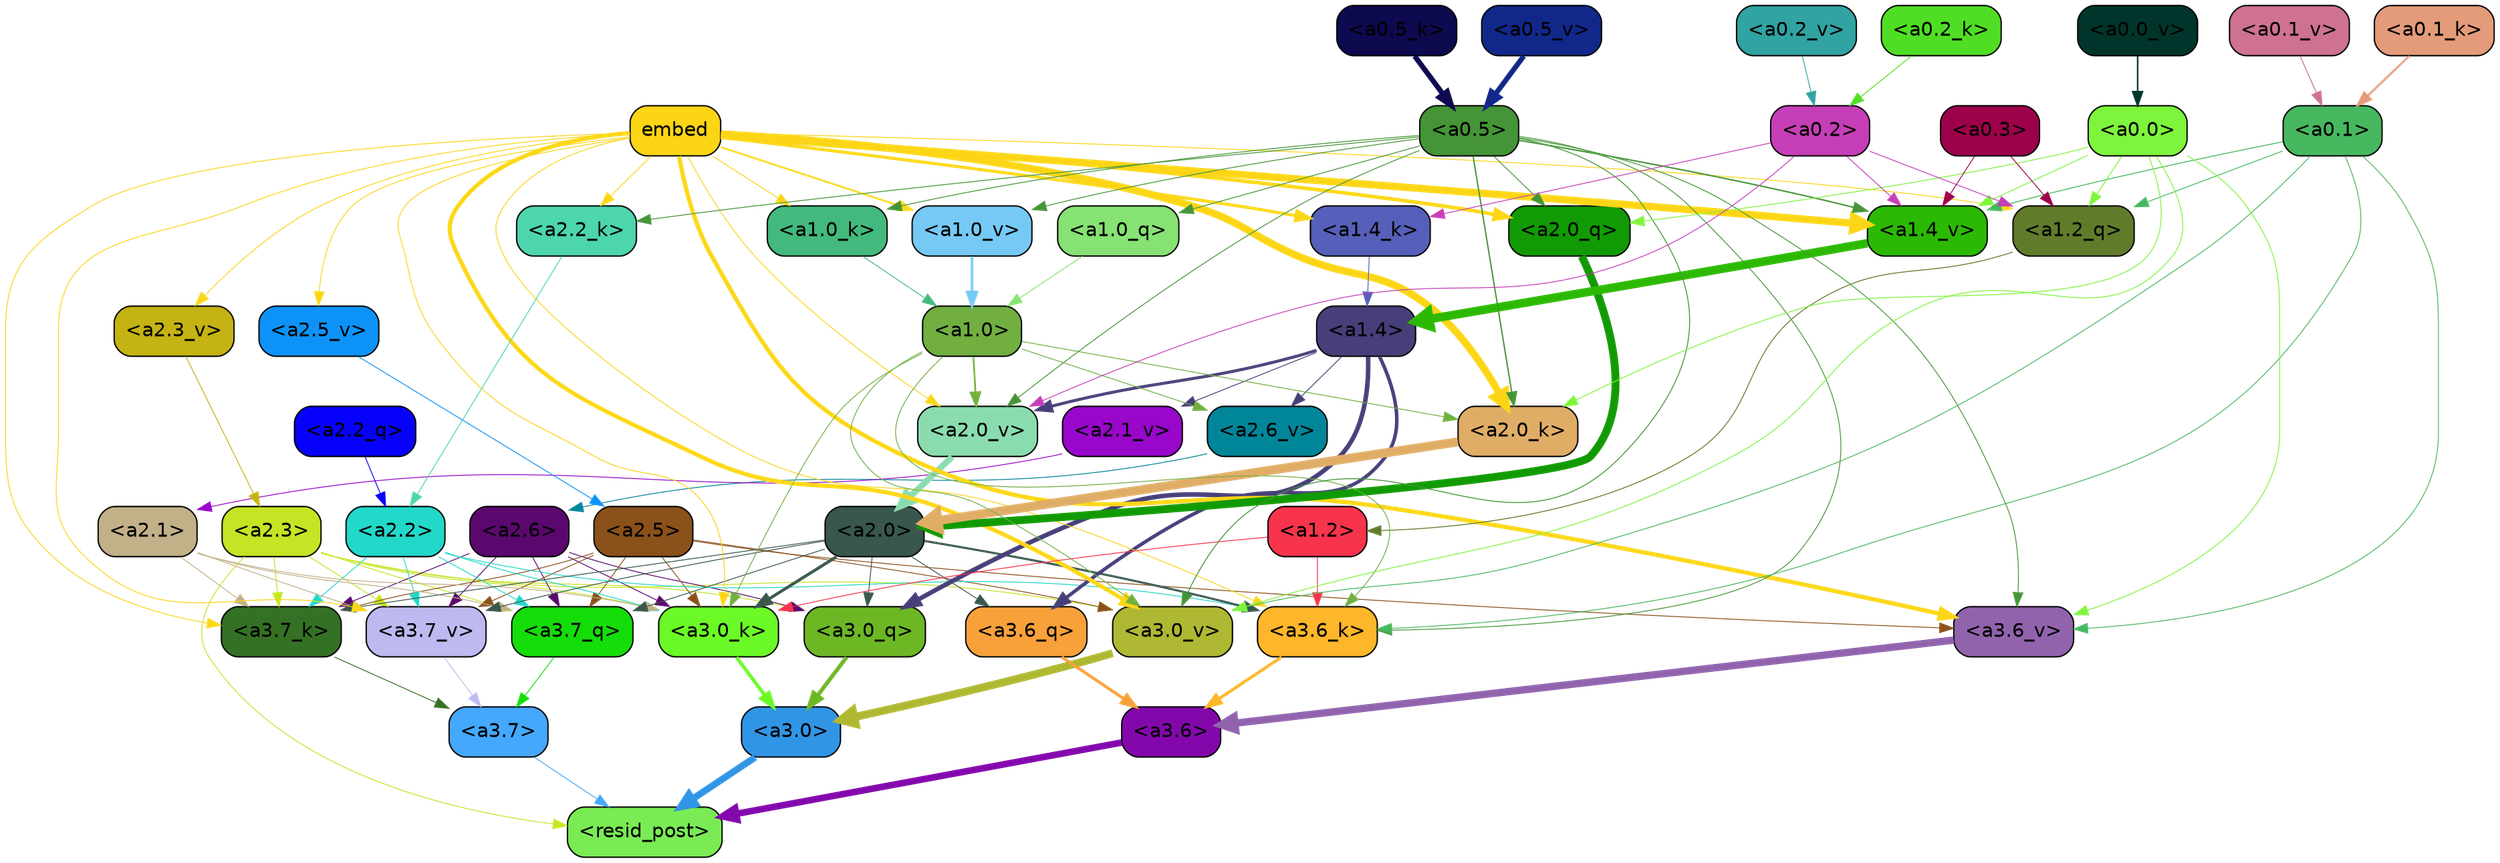 strict digraph "" {
	graph [bgcolor=transparent,
		layout=dot,
		overlap=false,
		splines=true
	];
	"<a3.7>"	[color=black,
		fillcolor="#44a8fd",
		fontname=Helvetica,
		shape=box,
		style="filled, rounded"];
	"<resid_post>"	[color=black,
		fillcolor="#7aeb54",
		fontname=Helvetica,
		shape=box,
		style="filled, rounded"];
	"<a3.7>" -> "<resid_post>"	[color="#44a8fd",
		penwidth=0.6];
	"<a3.6>"	[color=black,
		fillcolor="#8308ac",
		fontname=Helvetica,
		shape=box,
		style="filled, rounded"];
	"<a3.6>" -> "<resid_post>"	[color="#8308ac",
		penwidth=4.753257989883423];
	"<a3.0>"	[color=black,
		fillcolor="#3195e6",
		fontname=Helvetica,
		shape=box,
		style="filled, rounded"];
	"<a3.0>" -> "<resid_post>"	[color="#3195e6",
		penwidth=4.90053927898407];
	"<a2.3>"	[color=black,
		fillcolor="#c6e423",
		fontname=Helvetica,
		shape=box,
		style="filled, rounded"];
	"<a2.3>" -> "<resid_post>"	[color="#c6e423",
		penwidth=0.6];
	"<a3.7_q>"	[color=black,
		fillcolor="#14dd09",
		fontname=Helvetica,
		shape=box,
		style="filled, rounded"];
	"<a2.3>" -> "<a3.7_q>"	[color="#c6e423",
		penwidth=0.6];
	"<a3.0_q>"	[color=black,
		fillcolor="#6db725",
		fontname=Helvetica,
		shape=box,
		style="filled, rounded"];
	"<a2.3>" -> "<a3.0_q>"	[color="#c6e423",
		penwidth=0.6];
	"<a3.7_k>"	[color=black,
		fillcolor="#357124",
		fontname=Helvetica,
		shape=box,
		style="filled, rounded"];
	"<a2.3>" -> "<a3.7_k>"	[color="#c6e423",
		penwidth=0.6];
	"<a3.0_k>"	[color=black,
		fillcolor="#6bfa27",
		fontname=Helvetica,
		shape=box,
		style="filled, rounded"];
	"<a2.3>" -> "<a3.0_k>"	[color="#c6e423",
		penwidth=0.6];
	"<a3.7_v>"	[color=black,
		fillcolor="#bcbaef",
		fontname=Helvetica,
		shape=box,
		style="filled, rounded"];
	"<a2.3>" -> "<a3.7_v>"	[color="#c6e423",
		penwidth=0.6];
	"<a3.0_v>"	[color=black,
		fillcolor="#afb832",
		fontname=Helvetica,
		shape=box,
		style="filled, rounded"];
	"<a2.3>" -> "<a3.0_v>"	[color="#c6e423",
		penwidth=0.6];
	"<a3.7_q>" -> "<a3.7>"	[color="#14dd09",
		penwidth=0.6];
	"<a3.6_q>"	[color=black,
		fillcolor="#f8a13a",
		fontname=Helvetica,
		shape=box,
		style="filled, rounded"];
	"<a3.6_q>" -> "<a3.6>"	[color="#f8a13a",
		penwidth=2.160832464694977];
	"<a3.0_q>" -> "<a3.0>"	[color="#6db725",
		penwidth=2.870753765106201];
	"<a3.7_k>" -> "<a3.7>"	[color="#357124",
		penwidth=0.6];
	"<a3.6_k>"	[color=black,
		fillcolor="#feb62a",
		fontname=Helvetica,
		shape=box,
		style="filled, rounded"];
	"<a3.6_k>" -> "<a3.6>"	[color="#feb62a",
		penwidth=2.13908451795578];
	"<a3.0_k>" -> "<a3.0>"	[color="#6bfa27",
		penwidth=2.520303964614868];
	"<a3.7_v>" -> "<a3.7>"	[color="#bcbaef",
		penwidth=0.6];
	"<a3.6_v>"	[color=black,
		fillcolor="#9163ad",
		fontname=Helvetica,
		shape=box,
		style="filled, rounded"];
	"<a3.6_v>" -> "<a3.6>"	[color="#9163ad",
		penwidth=5.297133803367615];
	"<a3.0_v>" -> "<a3.0>"	[color="#afb832",
		penwidth=5.680712580680847];
	"<a2.6>"	[color=black,
		fillcolor="#5a086e",
		fontname=Helvetica,
		shape=box,
		style="filled, rounded"];
	"<a2.6>" -> "<a3.7_q>"	[color="#5a086e",
		penwidth=0.6];
	"<a2.6>" -> "<a3.0_q>"	[color="#5a086e",
		penwidth=0.6];
	"<a2.6>" -> "<a3.7_k>"	[color="#5a086e",
		penwidth=0.6];
	"<a2.6>" -> "<a3.0_k>"	[color="#5a086e",
		penwidth=0.6];
	"<a2.6>" -> "<a3.7_v>"	[color="#5a086e",
		penwidth=0.6];
	"<a2.5>"	[color=black,
		fillcolor="#8a511b",
		fontname=Helvetica,
		shape=box,
		style="filled, rounded"];
	"<a2.5>" -> "<a3.7_q>"	[color="#8a511b",
		penwidth=0.6];
	"<a2.5>" -> "<a3.7_k>"	[color="#8a511b",
		penwidth=0.6];
	"<a2.5>" -> "<a3.0_k>"	[color="#8a511b",
		penwidth=0.6];
	"<a2.5>" -> "<a3.7_v>"	[color="#8a511b",
		penwidth=0.6];
	"<a2.5>" -> "<a3.6_v>"	[color="#8a511b",
		penwidth=0.6];
	"<a2.5>" -> "<a3.0_v>"	[color="#8a511b",
		penwidth=0.6];
	"<a2.2>"	[color=black,
		fillcolor="#22d8c9",
		fontname=Helvetica,
		shape=box,
		style="filled, rounded"];
	"<a2.2>" -> "<a3.7_q>"	[color="#22d8c9",
		penwidth=0.6];
	"<a2.2>" -> "<a3.7_k>"	[color="#22d8c9",
		penwidth=0.6];
	"<a2.2>" -> "<a3.6_k>"	[color="#22d8c9",
		penwidth=0.6];
	"<a2.2>" -> "<a3.0_k>"	[color="#22d8c9",
		penwidth=0.6];
	"<a2.2>" -> "<a3.7_v>"	[color="#22d8c9",
		penwidth=0.6];
	"<a2.1>"	[color=black,
		fillcolor="#c2b088",
		fontname=Helvetica,
		shape=box,
		style="filled, rounded"];
	"<a2.1>" -> "<a3.7_q>"	[color="#c2b088",
		penwidth=0.6];
	"<a2.1>" -> "<a3.7_k>"	[color="#c2b088",
		penwidth=0.6];
	"<a2.1>" -> "<a3.0_k>"	[color="#c2b088",
		penwidth=0.6];
	"<a2.1>" -> "<a3.7_v>"	[color="#c2b088",
		penwidth=0.6];
	"<a2.0>"	[color=black,
		fillcolor="#39574d",
		fontname=Helvetica,
		shape=box,
		style="filled, rounded"];
	"<a2.0>" -> "<a3.7_q>"	[color="#39574d",
		penwidth=0.6];
	"<a2.0>" -> "<a3.6_q>"	[color="#39574d",
		penwidth=0.6];
	"<a2.0>" -> "<a3.0_q>"	[color="#39574d",
		penwidth=0.6];
	"<a2.0>" -> "<a3.7_k>"	[color="#39574d",
		penwidth=0.6];
	"<a2.0>" -> "<a3.6_k>"	[color="#39574d",
		penwidth=1.5348684191703796];
	"<a2.0>" -> "<a3.0_k>"	[color="#39574d",
		penwidth=2.172017753124237];
	"<a2.0>" -> "<a3.7_v>"	[color="#39574d",
		penwidth=0.6];
	"<a1.4>"	[color=black,
		fillcolor="#463f79",
		fontname=Helvetica,
		shape=box,
		style="filled, rounded"];
	"<a1.4>" -> "<a3.6_q>"	[color="#463f79",
		penwidth=2.532623291015625];
	"<a1.4>" -> "<a3.0_q>"	[color="#463f79",
		penwidth=3.2595192790031433];
	"<a2.6_v>"	[color=black,
		fillcolor="#018699",
		fontname=Helvetica,
		shape=box,
		style="filled, rounded"];
	"<a1.4>" -> "<a2.6_v>"	[color="#463f79",
		penwidth=0.6];
	"<a2.1_v>"	[color=black,
		fillcolor="#9807ca",
		fontname=Helvetica,
		shape=box,
		style="filled, rounded"];
	"<a1.4>" -> "<a2.1_v>"	[color="#463f79",
		penwidth=0.6];
	"<a2.0_v>"	[color=black,
		fillcolor="#8adcaf",
		fontname=Helvetica,
		shape=box,
		style="filled, rounded"];
	"<a1.4>" -> "<a2.0_v>"	[color="#463f79",
		penwidth=2.1199009865522385];
	embed	[color=black,
		fillcolor="#fbd516",
		fontname=Helvetica,
		shape=box,
		style="filled, rounded"];
	embed -> "<a3.7_k>"	[color="#fbd516",
		penwidth=0.6];
	embed -> "<a3.6_k>"	[color="#fbd516",
		penwidth=0.6];
	embed -> "<a3.0_k>"	[color="#fbd516",
		penwidth=0.6117386221885681];
	embed -> "<a3.7_v>"	[color="#fbd516",
		penwidth=0.6];
	embed -> "<a3.6_v>"	[color="#fbd516",
		penwidth=3.0186105966567993];
	embed -> "<a3.0_v>"	[color="#fbd516",
		penwidth=2.969020187854767];
	"<a2.0_q>"	[color=black,
		fillcolor="#119a03",
		fontname=Helvetica,
		shape=box,
		style="filled, rounded"];
	embed -> "<a2.0_q>"	[color="#fbd516",
		penwidth=2.5791755318641663];
	"<a2.2_k>"	[color=black,
		fillcolor="#4dd5ae",
		fontname=Helvetica,
		shape=box,
		style="filled, rounded"];
	embed -> "<a2.2_k>"	[color="#fbd516",
		penwidth=0.6];
	"<a2.0_k>"	[color=black,
		fillcolor="#e0ad67",
		fontname=Helvetica,
		shape=box,
		style="filled, rounded"];
	embed -> "<a2.0_k>"	[color="#fbd516",
		penwidth=5.307481050491333];
	"<a2.5_v>"	[color=black,
		fillcolor="#0d93f7",
		fontname=Helvetica,
		shape=box,
		style="filled, rounded"];
	embed -> "<a2.5_v>"	[color="#fbd516",
		penwidth=0.6];
	"<a2.3_v>"	[color=black,
		fillcolor="#c4b313",
		fontname=Helvetica,
		shape=box,
		style="filled, rounded"];
	embed -> "<a2.3_v>"	[color="#fbd516",
		penwidth=0.6];
	embed -> "<a2.0_v>"	[color="#fbd516",
		penwidth=0.6];
	"<a1.2_q>"	[color=black,
		fillcolor="#607c2b",
		fontname=Helvetica,
		shape=box,
		style="filled, rounded"];
	embed -> "<a1.2_q>"	[color="#fbd516",
		penwidth=0.6];
	"<a1.4_k>"	[color=black,
		fillcolor="#565fb9",
		fontname=Helvetica,
		shape=box,
		style="filled, rounded"];
	embed -> "<a1.4_k>"	[color="#fbd516",
		penwidth=2.1839776039123535];
	"<a1.0_k>"	[color=black,
		fillcolor="#43b97d",
		fontname=Helvetica,
		shape=box,
		style="filled, rounded"];
	embed -> "<a1.0_k>"	[color="#fbd516",
		penwidth=0.6];
	"<a1.4_v>"	[color=black,
		fillcolor="#2cb904",
		fontname=Helvetica,
		shape=box,
		style="filled, rounded"];
	embed -> "<a1.4_v>"	[color="#fbd516",
		penwidth=5.2540810108184814];
	"<a1.0_v>"	[color=black,
		fillcolor="#76c9f5",
		fontname=Helvetica,
		shape=box,
		style="filled, rounded"];
	embed -> "<a1.0_v>"	[color="#fbd516",
		penwidth=1.3048751950263977];
	"<a1.2>"	[color=black,
		fillcolor="#f7344c",
		fontname=Helvetica,
		shape=box,
		style="filled, rounded"];
	"<a1.2>" -> "<a3.6_k>"	[color="#f7344c",
		penwidth=0.6];
	"<a1.2>" -> "<a3.0_k>"	[color="#f7344c",
		penwidth=0.6];
	"<a1.0>"	[color=black,
		fillcolor="#71af41",
		fontname=Helvetica,
		shape=box,
		style="filled, rounded"];
	"<a1.0>" -> "<a3.6_k>"	[color="#71af41",
		penwidth=0.6];
	"<a1.0>" -> "<a3.0_k>"	[color="#71af41",
		penwidth=0.6];
	"<a1.0>" -> "<a3.0_v>"	[color="#71af41",
		penwidth=0.6];
	"<a1.0>" -> "<a2.0_k>"	[color="#71af41",
		penwidth=0.6];
	"<a1.0>" -> "<a2.6_v>"	[color="#71af41",
		penwidth=0.6];
	"<a1.0>" -> "<a2.0_v>"	[color="#71af41",
		penwidth=1.237271785736084];
	"<a0.5>"	[color=black,
		fillcolor="#459437",
		fontname=Helvetica,
		shape=box,
		style="filled, rounded"];
	"<a0.5>" -> "<a3.6_k>"	[color="#459437",
		penwidth=0.6];
	"<a0.5>" -> "<a3.6_v>"	[color="#459437",
		penwidth=0.6];
	"<a0.5>" -> "<a3.0_v>"	[color="#459437",
		penwidth=0.6409564018249512];
	"<a0.5>" -> "<a2.0_q>"	[color="#459437",
		penwidth=0.6];
	"<a0.5>" -> "<a2.2_k>"	[color="#459437",
		penwidth=0.6];
	"<a0.5>" -> "<a2.0_k>"	[color="#459437",
		penwidth=0.9355769157409668];
	"<a0.5>" -> "<a2.0_v>"	[color="#459437",
		penwidth=0.6];
	"<a1.0_q>"	[color=black,
		fillcolor="#87e274",
		fontname=Helvetica,
		shape=box,
		style="filled, rounded"];
	"<a0.5>" -> "<a1.0_q>"	[color="#459437",
		penwidth=0.6];
	"<a0.5>" -> "<a1.0_k>"	[color="#459437",
		penwidth=0.6];
	"<a0.5>" -> "<a1.4_v>"	[color="#459437",
		penwidth=1.016412615776062];
	"<a0.5>" -> "<a1.0_v>"	[color="#459437",
		penwidth=0.6];
	"<a0.1>"	[color=black,
		fillcolor="#47b760",
		fontname=Helvetica,
		shape=box,
		style="filled, rounded"];
	"<a0.1>" -> "<a3.6_k>"	[color="#47b760",
		penwidth=0.6];
	"<a0.1>" -> "<a3.6_v>"	[color="#47b760",
		penwidth=0.6];
	"<a0.1>" -> "<a3.0_v>"	[color="#47b760",
		penwidth=0.6];
	"<a0.1>" -> "<a1.2_q>"	[color="#47b760",
		penwidth=0.6];
	"<a0.1>" -> "<a1.4_v>"	[color="#47b760",
		penwidth=0.6440334320068359];
	"<a0.0>"	[color=black,
		fillcolor="#7ef43d",
		fontname=Helvetica,
		shape=box,
		style="filled, rounded"];
	"<a0.0>" -> "<a3.6_v>"	[color="#7ef43d",
		penwidth=0.6];
	"<a0.0>" -> "<a3.0_v>"	[color="#7ef43d",
		penwidth=0.6];
	"<a0.0>" -> "<a2.0_q>"	[color="#7ef43d",
		penwidth=0.6];
	"<a0.0>" -> "<a2.0_k>"	[color="#7ef43d",
		penwidth=0.6];
	"<a0.0>" -> "<a1.2_q>"	[color="#7ef43d",
		penwidth=0.6];
	"<a0.0>" -> "<a1.4_v>"	[color="#7ef43d",
		penwidth=0.6];
	"<a2.2_q>"	[color=black,
		fillcolor="#0701fc",
		fontname=Helvetica,
		shape=box,
		style="filled, rounded"];
	"<a2.2_q>" -> "<a2.2>"	[color="#0701fc",
		penwidth=0.6];
	"<a2.0_q>" -> "<a2.0>"	[color="#119a03",
		penwidth=5.682948350906372];
	"<a2.2_k>" -> "<a2.2>"	[color="#4dd5ae",
		penwidth=0.6];
	"<a2.0_k>" -> "<a2.0>"	[color="#e0ad67",
		penwidth=6.450693130493164];
	"<a2.6_v>" -> "<a2.6>"	[color="#018699",
		penwidth=0.6];
	"<a2.5_v>" -> "<a2.5>"	[color="#0d93f7",
		penwidth=0.6];
	"<a2.3_v>" -> "<a2.3>"	[color="#c4b313",
		penwidth=0.6];
	"<a2.1_v>" -> "<a2.1>"	[color="#9807ca",
		penwidth=0.6];
	"<a2.0_v>" -> "<a2.0>"	[color="#8adcaf",
		penwidth=4.592647075653076];
	"<a0.2>"	[color=black,
		fillcolor="#c63eb7",
		fontname=Helvetica,
		shape=box,
		style="filled, rounded"];
	"<a0.2>" -> "<a2.0_v>"	[color="#c63eb7",
		penwidth=0.6];
	"<a0.2>" -> "<a1.2_q>"	[color="#c63eb7",
		penwidth=0.6];
	"<a0.2>" -> "<a1.4_k>"	[color="#c63eb7",
		penwidth=0.6];
	"<a0.2>" -> "<a1.4_v>"	[color="#c63eb7",
		penwidth=0.6];
	"<a1.2_q>" -> "<a1.2>"	[color="#607c2b",
		penwidth=0.6323684453964233];
	"<a1.0_q>" -> "<a1.0>"	[color="#87e274",
		penwidth=0.6];
	"<a1.4_k>" -> "<a1.4>"	[color="#565fb9",
		penwidth=0.6];
	"<a1.0_k>" -> "<a1.0>"	[color="#43b97d",
		penwidth=0.6];
	"<a1.4_v>" -> "<a1.4>"	[color="#2cb904",
		penwidth=6.149721145629883];
	"<a1.0_v>" -> "<a1.0>"	[color="#76c9f5",
		penwidth=1.874430701136589];
	"<a0.3>"	[color=black,
		fillcolor="#9d014a",
		fontname=Helvetica,
		shape=box,
		style="filled, rounded"];
	"<a0.3>" -> "<a1.2_q>"	[color="#9d014a",
		penwidth=0.6];
	"<a0.3>" -> "<a1.4_v>"	[color="#9d014a",
		penwidth=0.6];
	"<a0.5_k>"	[color=black,
		fillcolor="#0d0a4f",
		fontname=Helvetica,
		shape=box,
		style="filled, rounded"];
	"<a0.5_k>" -> "<a0.5>"	[color="#0d0a4f",
		penwidth=3.7383413314819336];
	"<a0.2_k>"	[color=black,
		fillcolor="#50de24",
		fontname=Helvetica,
		shape=box,
		style="filled, rounded"];
	"<a0.2_k>" -> "<a0.2>"	[color="#50de24",
		penwidth=0.6];
	"<a0.1_k>"	[color=black,
		fillcolor="#e39b7a",
		fontname=Helvetica,
		shape=box,
		style="filled, rounded"];
	"<a0.1_k>" -> "<a0.1>"	[color="#e39b7a",
		penwidth=1.4667291641235352];
	"<a0.5_v>"	[color=black,
		fillcolor="#112789",
		fontname=Helvetica,
		shape=box,
		style="filled, rounded"];
	"<a0.5_v>" -> "<a0.5>"	[color="#112789",
		penwidth=3.717004656791687];
	"<a0.2_v>"	[color=black,
		fillcolor="#31a3a2",
		fontname=Helvetica,
		shape=box,
		style="filled, rounded"];
	"<a0.2_v>" -> "<a0.2>"	[color="#31a3a2",
		penwidth=0.6];
	"<a0.1_v>"	[color=black,
		fillcolor="#cf728f",
		fontname=Helvetica,
		shape=box,
		style="filled, rounded"];
	"<a0.1_v>" -> "<a0.1>"	[color="#cf728f",
		penwidth=0.6493067741394043];
	"<a0.0_v>"	[color=black,
		fillcolor="#01352b",
		fontname=Helvetica,
		shape=box,
		style="filled, rounded"];
	"<a0.0_v>" -> "<a0.0>"	[color="#01352b",
		penwidth=1.1432268619537354];
}
